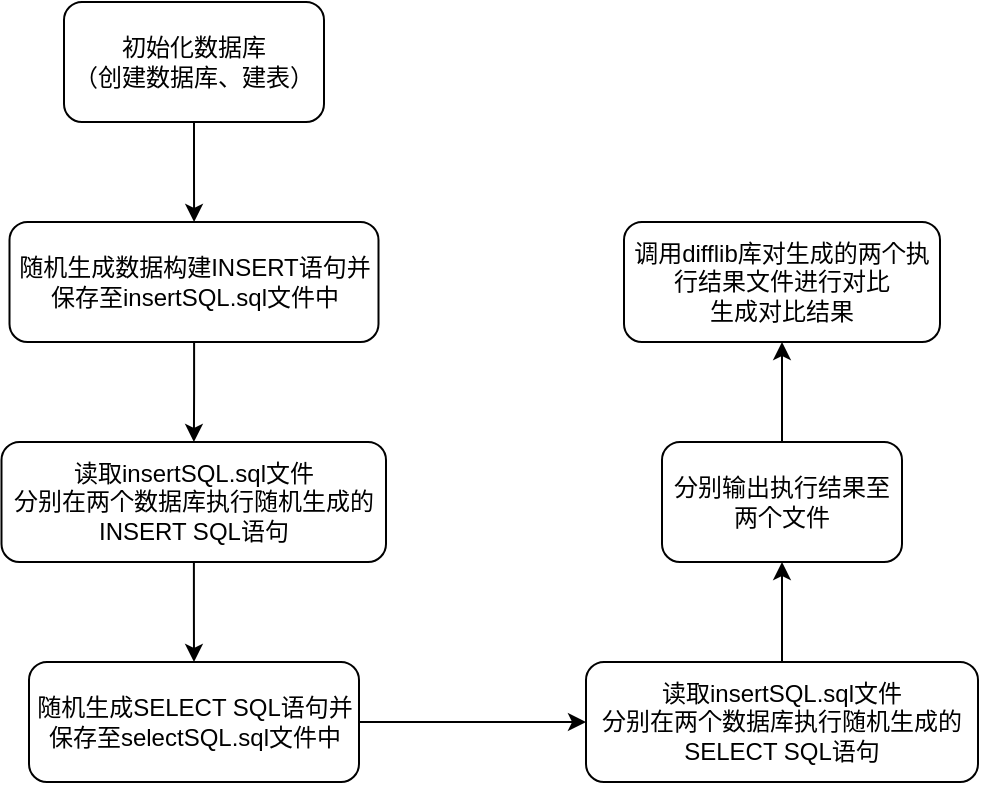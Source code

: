 <mxfile version="14.9.7" type="github">
  <diagram id="C5RBs43oDa-KdzZeNtuy" name="Page-1">
    <mxGraphModel dx="1038" dy="547" grid="0" gridSize="10" guides="1" tooltips="1" connect="1" arrows="1" fold="1" page="1" pageScale="1" pageWidth="827" pageHeight="1169" math="0" shadow="0">
      <root>
        <mxCell id="WIyWlLk6GJQsqaUBKTNV-0" />
        <mxCell id="WIyWlLk6GJQsqaUBKTNV-1" parent="WIyWlLk6GJQsqaUBKTNV-0" />
        <mxCell id="GWAgIChKHwDa8BGb7tWR-4" value="" style="edgeStyle=orthogonalEdgeStyle;rounded=0;orthogonalLoop=1;jettySize=auto;html=1;" edge="1" parent="WIyWlLk6GJQsqaUBKTNV-1" source="GWAgIChKHwDa8BGb7tWR-0" target="GWAgIChKHwDa8BGb7tWR-2">
          <mxGeometry relative="1" as="geometry" />
        </mxCell>
        <mxCell id="GWAgIChKHwDa8BGb7tWR-0" value="初始化数据库&lt;br&gt;（创建数据库、建表）" style="rounded=1;whiteSpace=wrap;html=1;" vertex="1" parent="WIyWlLk6GJQsqaUBKTNV-1">
          <mxGeometry x="180" y="40" width="130" height="60" as="geometry" />
        </mxCell>
        <mxCell id="GWAgIChKHwDa8BGb7tWR-6" value="" style="edgeStyle=orthogonalEdgeStyle;rounded=0;orthogonalLoop=1;jettySize=auto;html=1;" edge="1" parent="WIyWlLk6GJQsqaUBKTNV-1" source="GWAgIChKHwDa8BGb7tWR-1" target="GWAgIChKHwDa8BGb7tWR-3">
          <mxGeometry relative="1" as="geometry" />
        </mxCell>
        <mxCell id="GWAgIChKHwDa8BGb7tWR-1" value="读取insertSQL.sql文件&lt;br&gt;分别在两个数据库执行随机生成的INSERT SQL语句" style="rounded=1;whiteSpace=wrap;html=1;" vertex="1" parent="WIyWlLk6GJQsqaUBKTNV-1">
          <mxGeometry x="148.75" y="260" width="192.25" height="60" as="geometry" />
        </mxCell>
        <mxCell id="GWAgIChKHwDa8BGb7tWR-5" value="" style="edgeStyle=orthogonalEdgeStyle;rounded=0;orthogonalLoop=1;jettySize=auto;html=1;" edge="1" parent="WIyWlLk6GJQsqaUBKTNV-1" source="GWAgIChKHwDa8BGb7tWR-2" target="GWAgIChKHwDa8BGb7tWR-1">
          <mxGeometry relative="1" as="geometry" />
        </mxCell>
        <mxCell id="GWAgIChKHwDa8BGb7tWR-2" value="随机生成数据构建INSERT语句并保存至insertSQL.sql文件中" style="rounded=1;whiteSpace=wrap;html=1;" vertex="1" parent="WIyWlLk6GJQsqaUBKTNV-1">
          <mxGeometry x="152.75" y="150" width="184.5" height="60" as="geometry" />
        </mxCell>
        <mxCell id="GWAgIChKHwDa8BGb7tWR-8" value="" style="edgeStyle=orthogonalEdgeStyle;rounded=0;orthogonalLoop=1;jettySize=auto;html=1;" edge="1" parent="WIyWlLk6GJQsqaUBKTNV-1" source="GWAgIChKHwDa8BGb7tWR-3" target="GWAgIChKHwDa8BGb7tWR-7">
          <mxGeometry relative="1" as="geometry" />
        </mxCell>
        <mxCell id="GWAgIChKHwDa8BGb7tWR-3" value="随机生成SELECT SQL语句并保存至selectSQL.sql文件中" style="rounded=1;whiteSpace=wrap;html=1;" vertex="1" parent="WIyWlLk6GJQsqaUBKTNV-1">
          <mxGeometry x="162.5" y="370" width="165" height="60" as="geometry" />
        </mxCell>
        <mxCell id="GWAgIChKHwDa8BGb7tWR-10" value="" style="edgeStyle=orthogonalEdgeStyle;rounded=0;orthogonalLoop=1;jettySize=auto;html=1;" edge="1" parent="WIyWlLk6GJQsqaUBKTNV-1" source="GWAgIChKHwDa8BGb7tWR-7" target="GWAgIChKHwDa8BGb7tWR-9">
          <mxGeometry relative="1" as="geometry" />
        </mxCell>
        <mxCell id="GWAgIChKHwDa8BGb7tWR-7" value="读取insertSQL.sql文件&lt;br&gt;分别在两个数据库执行随机生成的SELECT SQL语句" style="rounded=1;whiteSpace=wrap;html=1;" vertex="1" parent="WIyWlLk6GJQsqaUBKTNV-1">
          <mxGeometry x="441" y="370" width="196" height="60" as="geometry" />
        </mxCell>
        <mxCell id="GWAgIChKHwDa8BGb7tWR-12" value="" style="edgeStyle=orthogonalEdgeStyle;rounded=0;orthogonalLoop=1;jettySize=auto;html=1;" edge="1" parent="WIyWlLk6GJQsqaUBKTNV-1" source="GWAgIChKHwDa8BGb7tWR-9" target="GWAgIChKHwDa8BGb7tWR-11">
          <mxGeometry relative="1" as="geometry" />
        </mxCell>
        <mxCell id="GWAgIChKHwDa8BGb7tWR-9" value="分别输出执行结果至两个文件" style="rounded=1;whiteSpace=wrap;html=1;" vertex="1" parent="WIyWlLk6GJQsqaUBKTNV-1">
          <mxGeometry x="479" y="260" width="120" height="60" as="geometry" />
        </mxCell>
        <mxCell id="GWAgIChKHwDa8BGb7tWR-11" value="调用difflib库对生成的两个执行结果文件进行对比&lt;br&gt;生成对比结果" style="rounded=1;whiteSpace=wrap;html=1;" vertex="1" parent="WIyWlLk6GJQsqaUBKTNV-1">
          <mxGeometry x="460" y="150" width="158" height="60" as="geometry" />
        </mxCell>
      </root>
    </mxGraphModel>
  </diagram>
</mxfile>
